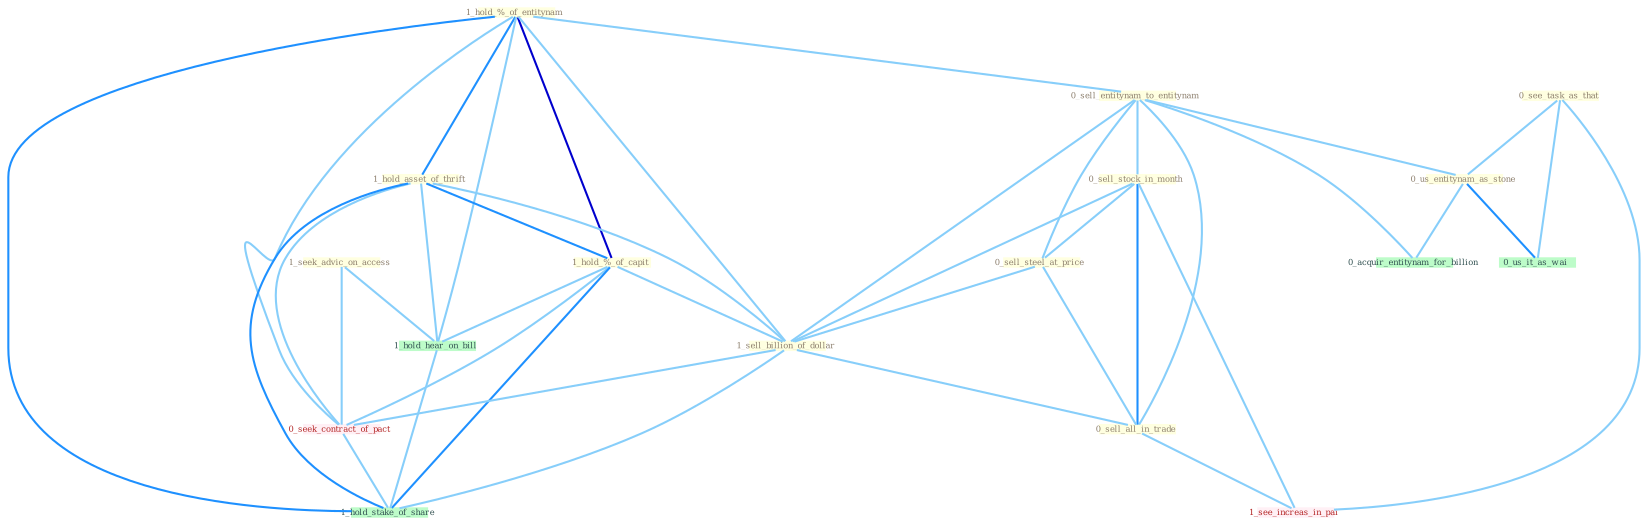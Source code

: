 Graph G{ 
    node
    [shape=polygon,style=filled,width=.5,height=.06,color="#BDFCC9",fixedsize=true,fontsize=4,
    fontcolor="#2f4f4f"];
    {node
    [color="#ffffe0", fontcolor="#8b7d6b"] "0_see_task_as_that " "1_hold_%_of_entitynam " "1_hold_asset_of_thrift " "1_hold_%_of_capit " "0_sell_entitynam_to_entitynam " "0_sell_stock_in_month " "0_us_entitynam_as_stone " "0_sell_steel_at_price " "1_seek_advic_on_access " "1_sell_billion_of_dollar " "0_sell_all_in_trade "}
{node [color="#fff0f5", fontcolor="#b22222"] "0_seek_contract_of_pact " "1_see_increas_in_pai "}
edge [color="#B0E2FF"];

	"0_see_task_as_that " -- "0_us_entitynam_as_stone " [w="1", color="#87cefa" ];
	"0_see_task_as_that " -- "0_us_it_as_wai " [w="1", color="#87cefa" ];
	"0_see_task_as_that " -- "1_see_increas_in_pai " [w="1", color="#87cefa" ];
	"1_hold_%_of_entitynam " -- "1_hold_asset_of_thrift " [w="2", color="#1e90ff" , len=0.8];
	"1_hold_%_of_entitynam " -- "1_hold_%_of_capit " [w="3", color="#0000cd" , len=0.6];
	"1_hold_%_of_entitynam " -- "0_sell_entitynam_to_entitynam " [w="1", color="#87cefa" ];
	"1_hold_%_of_entitynam " -- "1_sell_billion_of_dollar " [w="1", color="#87cefa" ];
	"1_hold_%_of_entitynam " -- "0_seek_contract_of_pact " [w="1", color="#87cefa" ];
	"1_hold_%_of_entitynam " -- "1_hold_hear_on_bill " [w="1", color="#87cefa" ];
	"1_hold_%_of_entitynam " -- "1_hold_stake_of_share " [w="2", color="#1e90ff" , len=0.8];
	"1_hold_asset_of_thrift " -- "1_hold_%_of_capit " [w="2", color="#1e90ff" , len=0.8];
	"1_hold_asset_of_thrift " -- "1_sell_billion_of_dollar " [w="1", color="#87cefa" ];
	"1_hold_asset_of_thrift " -- "0_seek_contract_of_pact " [w="1", color="#87cefa" ];
	"1_hold_asset_of_thrift " -- "1_hold_hear_on_bill " [w="1", color="#87cefa" ];
	"1_hold_asset_of_thrift " -- "1_hold_stake_of_share " [w="2", color="#1e90ff" , len=0.8];
	"1_hold_%_of_capit " -- "1_sell_billion_of_dollar " [w="1", color="#87cefa" ];
	"1_hold_%_of_capit " -- "0_seek_contract_of_pact " [w="1", color="#87cefa" ];
	"1_hold_%_of_capit " -- "1_hold_hear_on_bill " [w="1", color="#87cefa" ];
	"1_hold_%_of_capit " -- "1_hold_stake_of_share " [w="2", color="#1e90ff" , len=0.8];
	"0_sell_entitynam_to_entitynam " -- "0_sell_stock_in_month " [w="1", color="#87cefa" ];
	"0_sell_entitynam_to_entitynam " -- "0_us_entitynam_as_stone " [w="1", color="#87cefa" ];
	"0_sell_entitynam_to_entitynam " -- "0_sell_steel_at_price " [w="1", color="#87cefa" ];
	"0_sell_entitynam_to_entitynam " -- "1_sell_billion_of_dollar " [w="1", color="#87cefa" ];
	"0_sell_entitynam_to_entitynam " -- "0_sell_all_in_trade " [w="1", color="#87cefa" ];
	"0_sell_entitynam_to_entitynam " -- "0_acquir_entitynam_for_billion " [w="1", color="#87cefa" ];
	"0_sell_stock_in_month " -- "0_sell_steel_at_price " [w="1", color="#87cefa" ];
	"0_sell_stock_in_month " -- "1_sell_billion_of_dollar " [w="1", color="#87cefa" ];
	"0_sell_stock_in_month " -- "0_sell_all_in_trade " [w="2", color="#1e90ff" , len=0.8];
	"0_sell_stock_in_month " -- "1_see_increas_in_pai " [w="1", color="#87cefa" ];
	"0_us_entitynam_as_stone " -- "0_us_it_as_wai " [w="2", color="#1e90ff" , len=0.8];
	"0_us_entitynam_as_stone " -- "0_acquir_entitynam_for_billion " [w="1", color="#87cefa" ];
	"0_sell_steel_at_price " -- "1_sell_billion_of_dollar " [w="1", color="#87cefa" ];
	"0_sell_steel_at_price " -- "0_sell_all_in_trade " [w="1", color="#87cefa" ];
	"1_seek_advic_on_access " -- "0_seek_contract_of_pact " [w="1", color="#87cefa" ];
	"1_seek_advic_on_access " -- "1_hold_hear_on_bill " [w="1", color="#87cefa" ];
	"1_sell_billion_of_dollar " -- "0_sell_all_in_trade " [w="1", color="#87cefa" ];
	"1_sell_billion_of_dollar " -- "0_seek_contract_of_pact " [w="1", color="#87cefa" ];
	"1_sell_billion_of_dollar " -- "1_hold_stake_of_share " [w="1", color="#87cefa" ];
	"0_sell_all_in_trade " -- "1_see_increas_in_pai " [w="1", color="#87cefa" ];
	"0_seek_contract_of_pact " -- "1_hold_stake_of_share " [w="1", color="#87cefa" ];
	"1_hold_hear_on_bill " -- "1_hold_stake_of_share " [w="1", color="#87cefa" ];
}